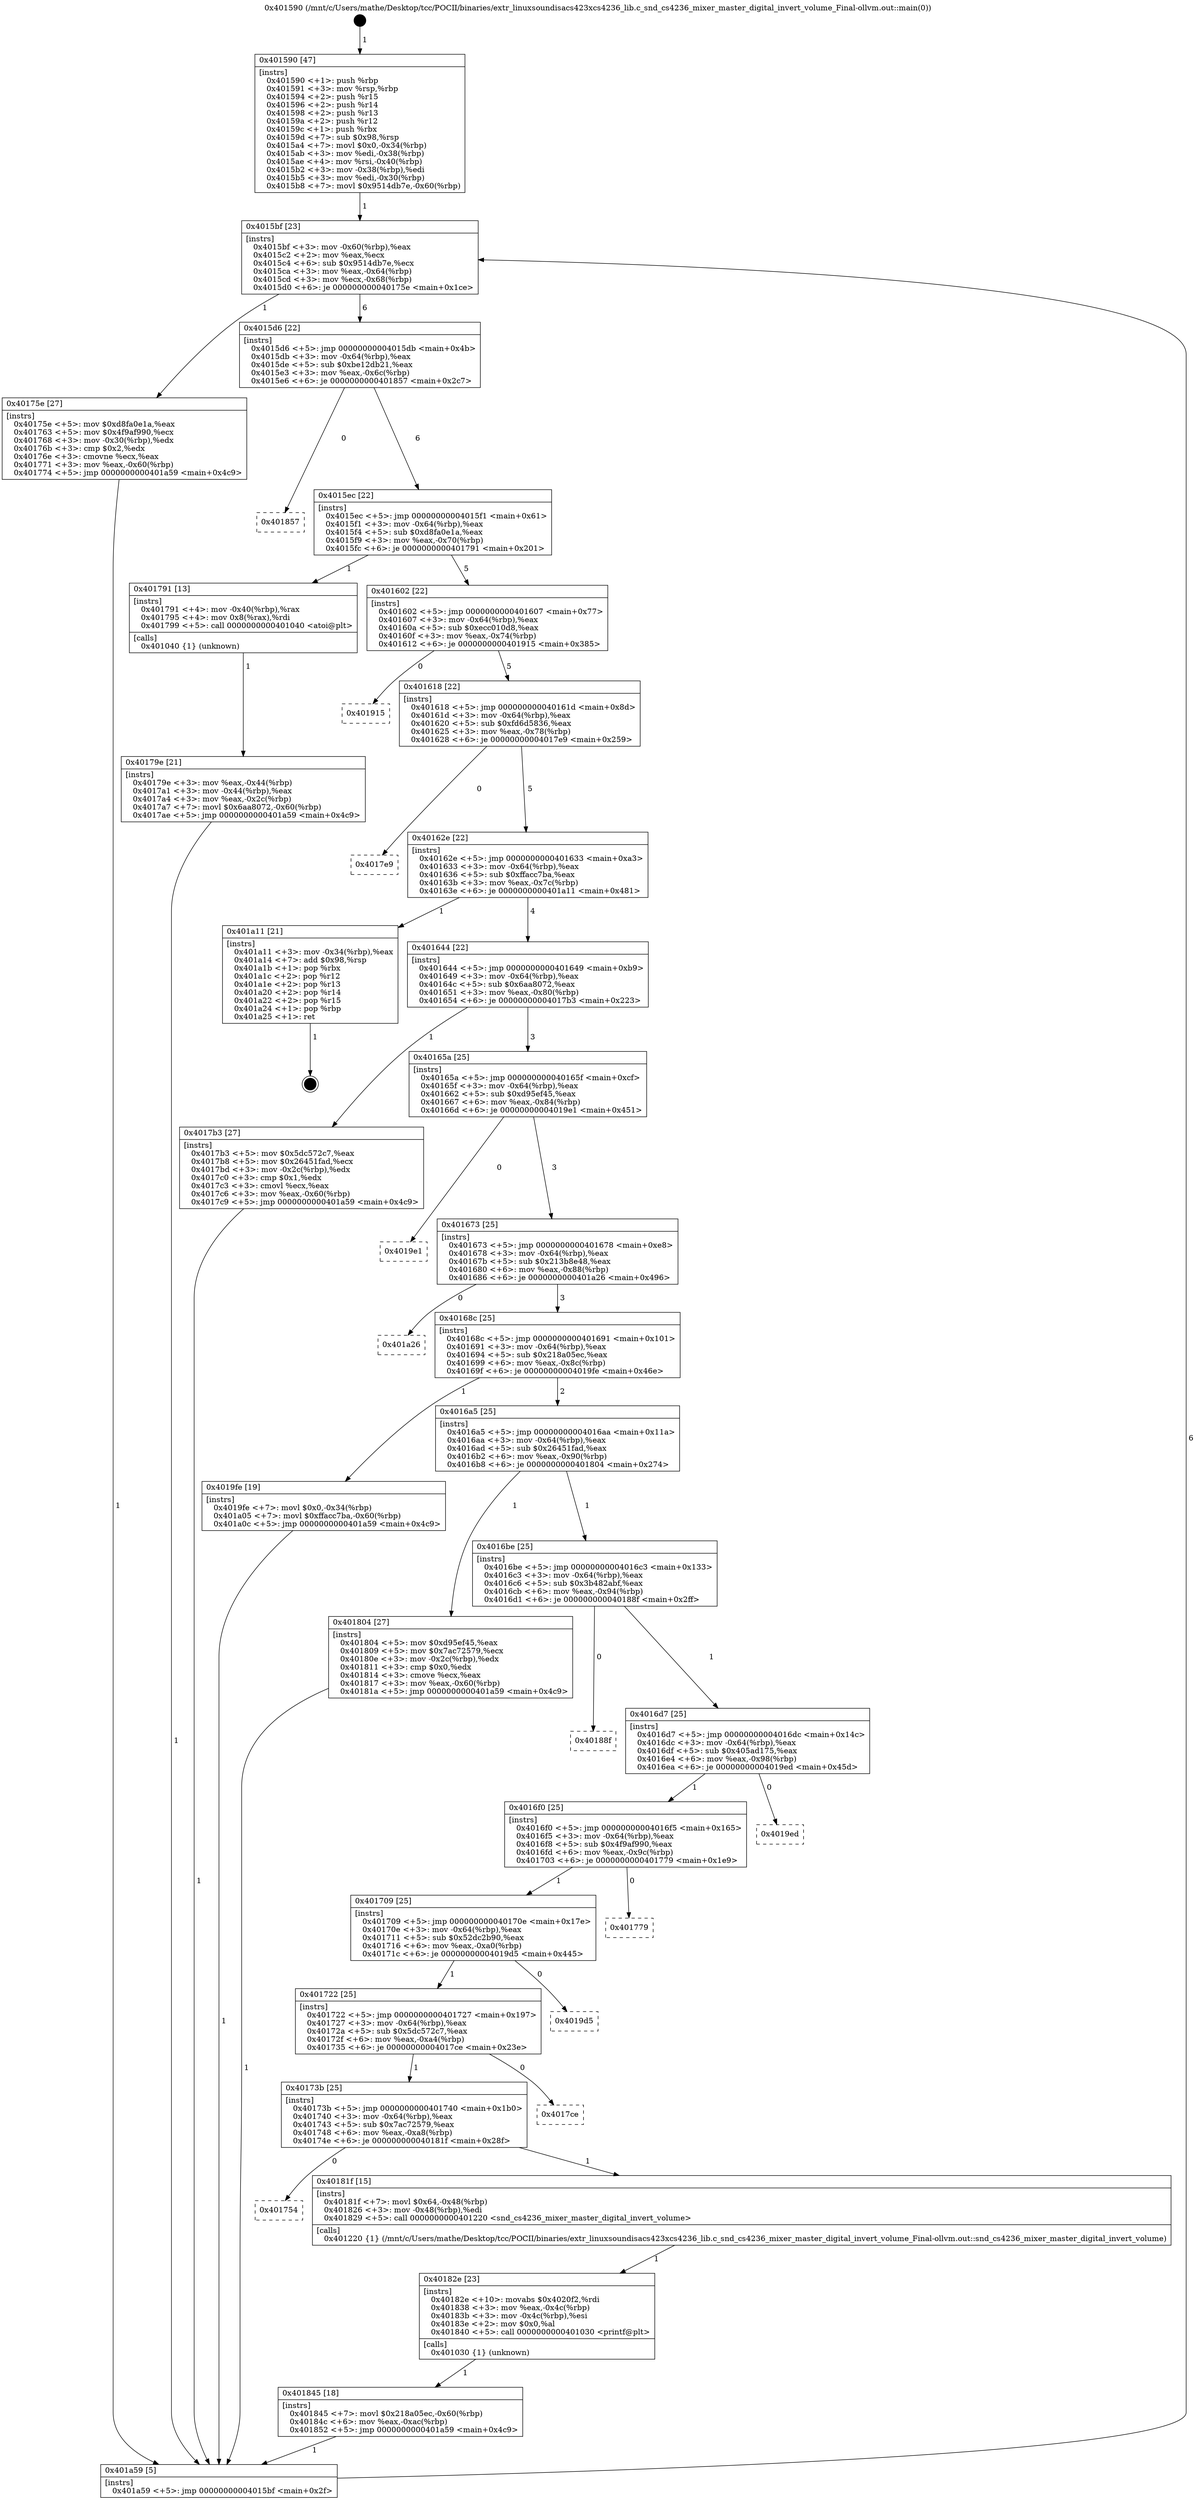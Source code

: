 digraph "0x401590" {
  label = "0x401590 (/mnt/c/Users/mathe/Desktop/tcc/POCII/binaries/extr_linuxsoundisacs423xcs4236_lib.c_snd_cs4236_mixer_master_digital_invert_volume_Final-ollvm.out::main(0))"
  labelloc = "t"
  node[shape=record]

  Entry [label="",width=0.3,height=0.3,shape=circle,fillcolor=black,style=filled]
  "0x4015bf" [label="{
     0x4015bf [23]\l
     | [instrs]\l
     &nbsp;&nbsp;0x4015bf \<+3\>: mov -0x60(%rbp),%eax\l
     &nbsp;&nbsp;0x4015c2 \<+2\>: mov %eax,%ecx\l
     &nbsp;&nbsp;0x4015c4 \<+6\>: sub $0x9514db7e,%ecx\l
     &nbsp;&nbsp;0x4015ca \<+3\>: mov %eax,-0x64(%rbp)\l
     &nbsp;&nbsp;0x4015cd \<+3\>: mov %ecx,-0x68(%rbp)\l
     &nbsp;&nbsp;0x4015d0 \<+6\>: je 000000000040175e \<main+0x1ce\>\l
  }"]
  "0x40175e" [label="{
     0x40175e [27]\l
     | [instrs]\l
     &nbsp;&nbsp;0x40175e \<+5\>: mov $0xd8fa0e1a,%eax\l
     &nbsp;&nbsp;0x401763 \<+5\>: mov $0x4f9af990,%ecx\l
     &nbsp;&nbsp;0x401768 \<+3\>: mov -0x30(%rbp),%edx\l
     &nbsp;&nbsp;0x40176b \<+3\>: cmp $0x2,%edx\l
     &nbsp;&nbsp;0x40176e \<+3\>: cmovne %ecx,%eax\l
     &nbsp;&nbsp;0x401771 \<+3\>: mov %eax,-0x60(%rbp)\l
     &nbsp;&nbsp;0x401774 \<+5\>: jmp 0000000000401a59 \<main+0x4c9\>\l
  }"]
  "0x4015d6" [label="{
     0x4015d6 [22]\l
     | [instrs]\l
     &nbsp;&nbsp;0x4015d6 \<+5\>: jmp 00000000004015db \<main+0x4b\>\l
     &nbsp;&nbsp;0x4015db \<+3\>: mov -0x64(%rbp),%eax\l
     &nbsp;&nbsp;0x4015de \<+5\>: sub $0xbe12db21,%eax\l
     &nbsp;&nbsp;0x4015e3 \<+3\>: mov %eax,-0x6c(%rbp)\l
     &nbsp;&nbsp;0x4015e6 \<+6\>: je 0000000000401857 \<main+0x2c7\>\l
  }"]
  "0x401a59" [label="{
     0x401a59 [5]\l
     | [instrs]\l
     &nbsp;&nbsp;0x401a59 \<+5\>: jmp 00000000004015bf \<main+0x2f\>\l
  }"]
  "0x401590" [label="{
     0x401590 [47]\l
     | [instrs]\l
     &nbsp;&nbsp;0x401590 \<+1\>: push %rbp\l
     &nbsp;&nbsp;0x401591 \<+3\>: mov %rsp,%rbp\l
     &nbsp;&nbsp;0x401594 \<+2\>: push %r15\l
     &nbsp;&nbsp;0x401596 \<+2\>: push %r14\l
     &nbsp;&nbsp;0x401598 \<+2\>: push %r13\l
     &nbsp;&nbsp;0x40159a \<+2\>: push %r12\l
     &nbsp;&nbsp;0x40159c \<+1\>: push %rbx\l
     &nbsp;&nbsp;0x40159d \<+7\>: sub $0x98,%rsp\l
     &nbsp;&nbsp;0x4015a4 \<+7\>: movl $0x0,-0x34(%rbp)\l
     &nbsp;&nbsp;0x4015ab \<+3\>: mov %edi,-0x38(%rbp)\l
     &nbsp;&nbsp;0x4015ae \<+4\>: mov %rsi,-0x40(%rbp)\l
     &nbsp;&nbsp;0x4015b2 \<+3\>: mov -0x38(%rbp),%edi\l
     &nbsp;&nbsp;0x4015b5 \<+3\>: mov %edi,-0x30(%rbp)\l
     &nbsp;&nbsp;0x4015b8 \<+7\>: movl $0x9514db7e,-0x60(%rbp)\l
  }"]
  Exit [label="",width=0.3,height=0.3,shape=circle,fillcolor=black,style=filled,peripheries=2]
  "0x401857" [label="{
     0x401857\l
  }", style=dashed]
  "0x4015ec" [label="{
     0x4015ec [22]\l
     | [instrs]\l
     &nbsp;&nbsp;0x4015ec \<+5\>: jmp 00000000004015f1 \<main+0x61\>\l
     &nbsp;&nbsp;0x4015f1 \<+3\>: mov -0x64(%rbp),%eax\l
     &nbsp;&nbsp;0x4015f4 \<+5\>: sub $0xd8fa0e1a,%eax\l
     &nbsp;&nbsp;0x4015f9 \<+3\>: mov %eax,-0x70(%rbp)\l
     &nbsp;&nbsp;0x4015fc \<+6\>: je 0000000000401791 \<main+0x201\>\l
  }"]
  "0x401845" [label="{
     0x401845 [18]\l
     | [instrs]\l
     &nbsp;&nbsp;0x401845 \<+7\>: movl $0x218a05ec,-0x60(%rbp)\l
     &nbsp;&nbsp;0x40184c \<+6\>: mov %eax,-0xac(%rbp)\l
     &nbsp;&nbsp;0x401852 \<+5\>: jmp 0000000000401a59 \<main+0x4c9\>\l
  }"]
  "0x401791" [label="{
     0x401791 [13]\l
     | [instrs]\l
     &nbsp;&nbsp;0x401791 \<+4\>: mov -0x40(%rbp),%rax\l
     &nbsp;&nbsp;0x401795 \<+4\>: mov 0x8(%rax),%rdi\l
     &nbsp;&nbsp;0x401799 \<+5\>: call 0000000000401040 \<atoi@plt\>\l
     | [calls]\l
     &nbsp;&nbsp;0x401040 \{1\} (unknown)\l
  }"]
  "0x401602" [label="{
     0x401602 [22]\l
     | [instrs]\l
     &nbsp;&nbsp;0x401602 \<+5\>: jmp 0000000000401607 \<main+0x77\>\l
     &nbsp;&nbsp;0x401607 \<+3\>: mov -0x64(%rbp),%eax\l
     &nbsp;&nbsp;0x40160a \<+5\>: sub $0xecc010d8,%eax\l
     &nbsp;&nbsp;0x40160f \<+3\>: mov %eax,-0x74(%rbp)\l
     &nbsp;&nbsp;0x401612 \<+6\>: je 0000000000401915 \<main+0x385\>\l
  }"]
  "0x40179e" [label="{
     0x40179e [21]\l
     | [instrs]\l
     &nbsp;&nbsp;0x40179e \<+3\>: mov %eax,-0x44(%rbp)\l
     &nbsp;&nbsp;0x4017a1 \<+3\>: mov -0x44(%rbp),%eax\l
     &nbsp;&nbsp;0x4017a4 \<+3\>: mov %eax,-0x2c(%rbp)\l
     &nbsp;&nbsp;0x4017a7 \<+7\>: movl $0x6aa8072,-0x60(%rbp)\l
     &nbsp;&nbsp;0x4017ae \<+5\>: jmp 0000000000401a59 \<main+0x4c9\>\l
  }"]
  "0x40182e" [label="{
     0x40182e [23]\l
     | [instrs]\l
     &nbsp;&nbsp;0x40182e \<+10\>: movabs $0x4020f2,%rdi\l
     &nbsp;&nbsp;0x401838 \<+3\>: mov %eax,-0x4c(%rbp)\l
     &nbsp;&nbsp;0x40183b \<+3\>: mov -0x4c(%rbp),%esi\l
     &nbsp;&nbsp;0x40183e \<+2\>: mov $0x0,%al\l
     &nbsp;&nbsp;0x401840 \<+5\>: call 0000000000401030 \<printf@plt\>\l
     | [calls]\l
     &nbsp;&nbsp;0x401030 \{1\} (unknown)\l
  }"]
  "0x401915" [label="{
     0x401915\l
  }", style=dashed]
  "0x401618" [label="{
     0x401618 [22]\l
     | [instrs]\l
     &nbsp;&nbsp;0x401618 \<+5\>: jmp 000000000040161d \<main+0x8d\>\l
     &nbsp;&nbsp;0x40161d \<+3\>: mov -0x64(%rbp),%eax\l
     &nbsp;&nbsp;0x401620 \<+5\>: sub $0xfd6d5836,%eax\l
     &nbsp;&nbsp;0x401625 \<+3\>: mov %eax,-0x78(%rbp)\l
     &nbsp;&nbsp;0x401628 \<+6\>: je 00000000004017e9 \<main+0x259\>\l
  }"]
  "0x401754" [label="{
     0x401754\l
  }", style=dashed]
  "0x4017e9" [label="{
     0x4017e9\l
  }", style=dashed]
  "0x40162e" [label="{
     0x40162e [22]\l
     | [instrs]\l
     &nbsp;&nbsp;0x40162e \<+5\>: jmp 0000000000401633 \<main+0xa3\>\l
     &nbsp;&nbsp;0x401633 \<+3\>: mov -0x64(%rbp),%eax\l
     &nbsp;&nbsp;0x401636 \<+5\>: sub $0xffacc7ba,%eax\l
     &nbsp;&nbsp;0x40163b \<+3\>: mov %eax,-0x7c(%rbp)\l
     &nbsp;&nbsp;0x40163e \<+6\>: je 0000000000401a11 \<main+0x481\>\l
  }"]
  "0x40181f" [label="{
     0x40181f [15]\l
     | [instrs]\l
     &nbsp;&nbsp;0x40181f \<+7\>: movl $0x64,-0x48(%rbp)\l
     &nbsp;&nbsp;0x401826 \<+3\>: mov -0x48(%rbp),%edi\l
     &nbsp;&nbsp;0x401829 \<+5\>: call 0000000000401220 \<snd_cs4236_mixer_master_digital_invert_volume\>\l
     | [calls]\l
     &nbsp;&nbsp;0x401220 \{1\} (/mnt/c/Users/mathe/Desktop/tcc/POCII/binaries/extr_linuxsoundisacs423xcs4236_lib.c_snd_cs4236_mixer_master_digital_invert_volume_Final-ollvm.out::snd_cs4236_mixer_master_digital_invert_volume)\l
  }"]
  "0x401a11" [label="{
     0x401a11 [21]\l
     | [instrs]\l
     &nbsp;&nbsp;0x401a11 \<+3\>: mov -0x34(%rbp),%eax\l
     &nbsp;&nbsp;0x401a14 \<+7\>: add $0x98,%rsp\l
     &nbsp;&nbsp;0x401a1b \<+1\>: pop %rbx\l
     &nbsp;&nbsp;0x401a1c \<+2\>: pop %r12\l
     &nbsp;&nbsp;0x401a1e \<+2\>: pop %r13\l
     &nbsp;&nbsp;0x401a20 \<+2\>: pop %r14\l
     &nbsp;&nbsp;0x401a22 \<+2\>: pop %r15\l
     &nbsp;&nbsp;0x401a24 \<+1\>: pop %rbp\l
     &nbsp;&nbsp;0x401a25 \<+1\>: ret\l
  }"]
  "0x401644" [label="{
     0x401644 [22]\l
     | [instrs]\l
     &nbsp;&nbsp;0x401644 \<+5\>: jmp 0000000000401649 \<main+0xb9\>\l
     &nbsp;&nbsp;0x401649 \<+3\>: mov -0x64(%rbp),%eax\l
     &nbsp;&nbsp;0x40164c \<+5\>: sub $0x6aa8072,%eax\l
     &nbsp;&nbsp;0x401651 \<+3\>: mov %eax,-0x80(%rbp)\l
     &nbsp;&nbsp;0x401654 \<+6\>: je 00000000004017b3 \<main+0x223\>\l
  }"]
  "0x40173b" [label="{
     0x40173b [25]\l
     | [instrs]\l
     &nbsp;&nbsp;0x40173b \<+5\>: jmp 0000000000401740 \<main+0x1b0\>\l
     &nbsp;&nbsp;0x401740 \<+3\>: mov -0x64(%rbp),%eax\l
     &nbsp;&nbsp;0x401743 \<+5\>: sub $0x7ac72579,%eax\l
     &nbsp;&nbsp;0x401748 \<+6\>: mov %eax,-0xa8(%rbp)\l
     &nbsp;&nbsp;0x40174e \<+6\>: je 000000000040181f \<main+0x28f\>\l
  }"]
  "0x4017b3" [label="{
     0x4017b3 [27]\l
     | [instrs]\l
     &nbsp;&nbsp;0x4017b3 \<+5\>: mov $0x5dc572c7,%eax\l
     &nbsp;&nbsp;0x4017b8 \<+5\>: mov $0x26451fad,%ecx\l
     &nbsp;&nbsp;0x4017bd \<+3\>: mov -0x2c(%rbp),%edx\l
     &nbsp;&nbsp;0x4017c0 \<+3\>: cmp $0x1,%edx\l
     &nbsp;&nbsp;0x4017c3 \<+3\>: cmovl %ecx,%eax\l
     &nbsp;&nbsp;0x4017c6 \<+3\>: mov %eax,-0x60(%rbp)\l
     &nbsp;&nbsp;0x4017c9 \<+5\>: jmp 0000000000401a59 \<main+0x4c9\>\l
  }"]
  "0x40165a" [label="{
     0x40165a [25]\l
     | [instrs]\l
     &nbsp;&nbsp;0x40165a \<+5\>: jmp 000000000040165f \<main+0xcf\>\l
     &nbsp;&nbsp;0x40165f \<+3\>: mov -0x64(%rbp),%eax\l
     &nbsp;&nbsp;0x401662 \<+5\>: sub $0xd95ef45,%eax\l
     &nbsp;&nbsp;0x401667 \<+6\>: mov %eax,-0x84(%rbp)\l
     &nbsp;&nbsp;0x40166d \<+6\>: je 00000000004019e1 \<main+0x451\>\l
  }"]
  "0x4017ce" [label="{
     0x4017ce\l
  }", style=dashed]
  "0x4019e1" [label="{
     0x4019e1\l
  }", style=dashed]
  "0x401673" [label="{
     0x401673 [25]\l
     | [instrs]\l
     &nbsp;&nbsp;0x401673 \<+5\>: jmp 0000000000401678 \<main+0xe8\>\l
     &nbsp;&nbsp;0x401678 \<+3\>: mov -0x64(%rbp),%eax\l
     &nbsp;&nbsp;0x40167b \<+5\>: sub $0x213b8e48,%eax\l
     &nbsp;&nbsp;0x401680 \<+6\>: mov %eax,-0x88(%rbp)\l
     &nbsp;&nbsp;0x401686 \<+6\>: je 0000000000401a26 \<main+0x496\>\l
  }"]
  "0x401722" [label="{
     0x401722 [25]\l
     | [instrs]\l
     &nbsp;&nbsp;0x401722 \<+5\>: jmp 0000000000401727 \<main+0x197\>\l
     &nbsp;&nbsp;0x401727 \<+3\>: mov -0x64(%rbp),%eax\l
     &nbsp;&nbsp;0x40172a \<+5\>: sub $0x5dc572c7,%eax\l
     &nbsp;&nbsp;0x40172f \<+6\>: mov %eax,-0xa4(%rbp)\l
     &nbsp;&nbsp;0x401735 \<+6\>: je 00000000004017ce \<main+0x23e\>\l
  }"]
  "0x401a26" [label="{
     0x401a26\l
  }", style=dashed]
  "0x40168c" [label="{
     0x40168c [25]\l
     | [instrs]\l
     &nbsp;&nbsp;0x40168c \<+5\>: jmp 0000000000401691 \<main+0x101\>\l
     &nbsp;&nbsp;0x401691 \<+3\>: mov -0x64(%rbp),%eax\l
     &nbsp;&nbsp;0x401694 \<+5\>: sub $0x218a05ec,%eax\l
     &nbsp;&nbsp;0x401699 \<+6\>: mov %eax,-0x8c(%rbp)\l
     &nbsp;&nbsp;0x40169f \<+6\>: je 00000000004019fe \<main+0x46e\>\l
  }"]
  "0x4019d5" [label="{
     0x4019d5\l
  }", style=dashed]
  "0x4019fe" [label="{
     0x4019fe [19]\l
     | [instrs]\l
     &nbsp;&nbsp;0x4019fe \<+7\>: movl $0x0,-0x34(%rbp)\l
     &nbsp;&nbsp;0x401a05 \<+7\>: movl $0xffacc7ba,-0x60(%rbp)\l
     &nbsp;&nbsp;0x401a0c \<+5\>: jmp 0000000000401a59 \<main+0x4c9\>\l
  }"]
  "0x4016a5" [label="{
     0x4016a5 [25]\l
     | [instrs]\l
     &nbsp;&nbsp;0x4016a5 \<+5\>: jmp 00000000004016aa \<main+0x11a\>\l
     &nbsp;&nbsp;0x4016aa \<+3\>: mov -0x64(%rbp),%eax\l
     &nbsp;&nbsp;0x4016ad \<+5\>: sub $0x26451fad,%eax\l
     &nbsp;&nbsp;0x4016b2 \<+6\>: mov %eax,-0x90(%rbp)\l
     &nbsp;&nbsp;0x4016b8 \<+6\>: je 0000000000401804 \<main+0x274\>\l
  }"]
  "0x401709" [label="{
     0x401709 [25]\l
     | [instrs]\l
     &nbsp;&nbsp;0x401709 \<+5\>: jmp 000000000040170e \<main+0x17e\>\l
     &nbsp;&nbsp;0x40170e \<+3\>: mov -0x64(%rbp),%eax\l
     &nbsp;&nbsp;0x401711 \<+5\>: sub $0x52dc2b90,%eax\l
     &nbsp;&nbsp;0x401716 \<+6\>: mov %eax,-0xa0(%rbp)\l
     &nbsp;&nbsp;0x40171c \<+6\>: je 00000000004019d5 \<main+0x445\>\l
  }"]
  "0x401804" [label="{
     0x401804 [27]\l
     | [instrs]\l
     &nbsp;&nbsp;0x401804 \<+5\>: mov $0xd95ef45,%eax\l
     &nbsp;&nbsp;0x401809 \<+5\>: mov $0x7ac72579,%ecx\l
     &nbsp;&nbsp;0x40180e \<+3\>: mov -0x2c(%rbp),%edx\l
     &nbsp;&nbsp;0x401811 \<+3\>: cmp $0x0,%edx\l
     &nbsp;&nbsp;0x401814 \<+3\>: cmove %ecx,%eax\l
     &nbsp;&nbsp;0x401817 \<+3\>: mov %eax,-0x60(%rbp)\l
     &nbsp;&nbsp;0x40181a \<+5\>: jmp 0000000000401a59 \<main+0x4c9\>\l
  }"]
  "0x4016be" [label="{
     0x4016be [25]\l
     | [instrs]\l
     &nbsp;&nbsp;0x4016be \<+5\>: jmp 00000000004016c3 \<main+0x133\>\l
     &nbsp;&nbsp;0x4016c3 \<+3\>: mov -0x64(%rbp),%eax\l
     &nbsp;&nbsp;0x4016c6 \<+5\>: sub $0x3b482abf,%eax\l
     &nbsp;&nbsp;0x4016cb \<+6\>: mov %eax,-0x94(%rbp)\l
     &nbsp;&nbsp;0x4016d1 \<+6\>: je 000000000040188f \<main+0x2ff\>\l
  }"]
  "0x401779" [label="{
     0x401779\l
  }", style=dashed]
  "0x40188f" [label="{
     0x40188f\l
  }", style=dashed]
  "0x4016d7" [label="{
     0x4016d7 [25]\l
     | [instrs]\l
     &nbsp;&nbsp;0x4016d7 \<+5\>: jmp 00000000004016dc \<main+0x14c\>\l
     &nbsp;&nbsp;0x4016dc \<+3\>: mov -0x64(%rbp),%eax\l
     &nbsp;&nbsp;0x4016df \<+5\>: sub $0x405ad175,%eax\l
     &nbsp;&nbsp;0x4016e4 \<+6\>: mov %eax,-0x98(%rbp)\l
     &nbsp;&nbsp;0x4016ea \<+6\>: je 00000000004019ed \<main+0x45d\>\l
  }"]
  "0x4016f0" [label="{
     0x4016f0 [25]\l
     | [instrs]\l
     &nbsp;&nbsp;0x4016f0 \<+5\>: jmp 00000000004016f5 \<main+0x165\>\l
     &nbsp;&nbsp;0x4016f5 \<+3\>: mov -0x64(%rbp),%eax\l
     &nbsp;&nbsp;0x4016f8 \<+5\>: sub $0x4f9af990,%eax\l
     &nbsp;&nbsp;0x4016fd \<+6\>: mov %eax,-0x9c(%rbp)\l
     &nbsp;&nbsp;0x401703 \<+6\>: je 0000000000401779 \<main+0x1e9\>\l
  }"]
  "0x4019ed" [label="{
     0x4019ed\l
  }", style=dashed]
  Entry -> "0x401590" [label=" 1"]
  "0x4015bf" -> "0x40175e" [label=" 1"]
  "0x4015bf" -> "0x4015d6" [label=" 6"]
  "0x40175e" -> "0x401a59" [label=" 1"]
  "0x401590" -> "0x4015bf" [label=" 1"]
  "0x401a59" -> "0x4015bf" [label=" 6"]
  "0x401a11" -> Exit [label=" 1"]
  "0x4015d6" -> "0x401857" [label=" 0"]
  "0x4015d6" -> "0x4015ec" [label=" 6"]
  "0x4019fe" -> "0x401a59" [label=" 1"]
  "0x4015ec" -> "0x401791" [label=" 1"]
  "0x4015ec" -> "0x401602" [label=" 5"]
  "0x401791" -> "0x40179e" [label=" 1"]
  "0x40179e" -> "0x401a59" [label=" 1"]
  "0x401845" -> "0x401a59" [label=" 1"]
  "0x401602" -> "0x401915" [label=" 0"]
  "0x401602" -> "0x401618" [label=" 5"]
  "0x40182e" -> "0x401845" [label=" 1"]
  "0x401618" -> "0x4017e9" [label=" 0"]
  "0x401618" -> "0x40162e" [label=" 5"]
  "0x40181f" -> "0x40182e" [label=" 1"]
  "0x40162e" -> "0x401a11" [label=" 1"]
  "0x40162e" -> "0x401644" [label=" 4"]
  "0x40173b" -> "0x401754" [label=" 0"]
  "0x401644" -> "0x4017b3" [label=" 1"]
  "0x401644" -> "0x40165a" [label=" 3"]
  "0x4017b3" -> "0x401a59" [label=" 1"]
  "0x40173b" -> "0x40181f" [label=" 1"]
  "0x40165a" -> "0x4019e1" [label=" 0"]
  "0x40165a" -> "0x401673" [label=" 3"]
  "0x401722" -> "0x40173b" [label=" 1"]
  "0x401673" -> "0x401a26" [label=" 0"]
  "0x401673" -> "0x40168c" [label=" 3"]
  "0x401722" -> "0x4017ce" [label=" 0"]
  "0x40168c" -> "0x4019fe" [label=" 1"]
  "0x40168c" -> "0x4016a5" [label=" 2"]
  "0x401709" -> "0x401722" [label=" 1"]
  "0x4016a5" -> "0x401804" [label=" 1"]
  "0x4016a5" -> "0x4016be" [label=" 1"]
  "0x401804" -> "0x401a59" [label=" 1"]
  "0x401709" -> "0x4019d5" [label=" 0"]
  "0x4016be" -> "0x40188f" [label=" 0"]
  "0x4016be" -> "0x4016d7" [label=" 1"]
  "0x4016f0" -> "0x401709" [label=" 1"]
  "0x4016d7" -> "0x4019ed" [label=" 0"]
  "0x4016d7" -> "0x4016f0" [label=" 1"]
  "0x4016f0" -> "0x401779" [label=" 0"]
}
